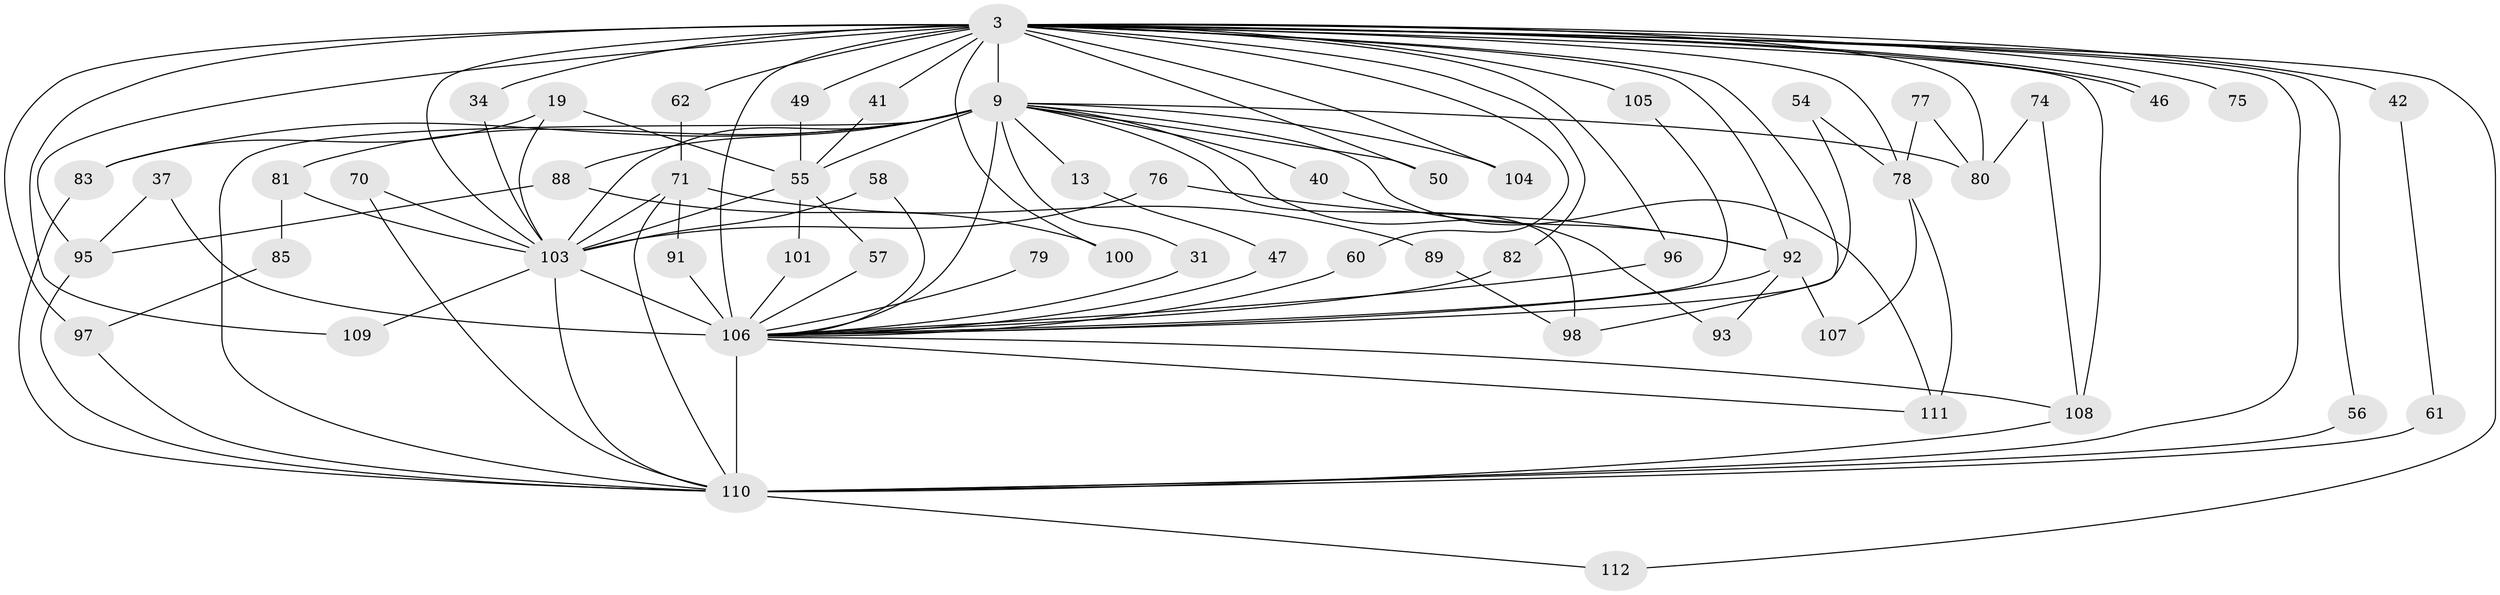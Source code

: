 // original degree distribution, {17: 0.008928571428571428, 24: 0.008928571428571428, 44: 0.008928571428571428, 16: 0.008928571428571428, 15: 0.017857142857142856, 19: 0.017857142857142856, 21: 0.008928571428571428, 18: 0.008928571428571428, 4: 0.125, 6: 0.026785714285714284, 3: 0.17857142857142858, 5: 0.026785714285714284, 9: 0.008928571428571428, 2: 0.5267857142857143, 7: 0.017857142857142856}
// Generated by graph-tools (version 1.1) at 2025/43/03/09/25 04:43:15]
// undirected, 56 vertices, 110 edges
graph export_dot {
graph [start="1"]
  node [color=gray90,style=filled];
  3 [super="+2"];
  9 [super="+7"];
  13;
  19;
  31;
  34;
  37;
  40;
  41;
  42 [super="+18"];
  46;
  47;
  49;
  50;
  54;
  55 [super="+39"];
  56;
  57;
  58;
  60;
  61;
  62;
  70;
  71 [super="+66+17"];
  74;
  75;
  76;
  77;
  78 [super="+51"];
  79;
  80 [super="+53"];
  81 [super="+36"];
  82;
  83 [super="+69"];
  85;
  88;
  89;
  91;
  92 [super="+45"];
  93;
  95 [super="+94+30"];
  96;
  97 [super="+14+90+63"];
  98 [super="+28"];
  100;
  101 [super="+24"];
  103 [super="+65+73+64+10+99"];
  104;
  105;
  106 [super="+86+87"];
  107;
  108 [super="+16+52+43"];
  109;
  110 [super="+72+8"];
  111 [super="+102"];
  112;
  3 -- 9 [weight=4];
  3 -- 34;
  3 -- 41;
  3 -- 46;
  3 -- 46;
  3 -- 49;
  3 -- 50;
  3 -- 56;
  3 -- 60;
  3 -- 62;
  3 -- 75 [weight=2];
  3 -- 78 [weight=3];
  3 -- 80 [weight=2];
  3 -- 82;
  3 -- 96;
  3 -- 97 [weight=5];
  3 -- 105;
  3 -- 106 [weight=9];
  3 -- 112;
  3 -- 42 [weight=3];
  3 -- 98;
  3 -- 100;
  3 -- 104;
  3 -- 109;
  3 -- 92 [weight=2];
  3 -- 103 [weight=8];
  3 -- 95 [weight=2];
  3 -- 108 [weight=4];
  3 -- 110 [weight=5];
  9 -- 13 [weight=2];
  9 -- 31;
  9 -- 50;
  9 -- 55 [weight=2];
  9 -- 88 [weight=2];
  9 -- 98 [weight=2];
  9 -- 104;
  9 -- 83;
  9 -- 93;
  9 -- 40;
  9 -- 81;
  9 -- 80;
  9 -- 106 [weight=6];
  9 -- 103 [weight=6];
  9 -- 111;
  9 -- 110 [weight=4];
  13 -- 47;
  19 -- 55;
  19 -- 83;
  19 -- 103 [weight=2];
  31 -- 106;
  34 -- 103;
  37 -- 106;
  37 -- 95;
  40 -- 92;
  41 -- 55;
  42 -- 61;
  47 -- 106;
  49 -- 55;
  54 -- 78;
  54 -- 106;
  55 -- 57;
  55 -- 101;
  55 -- 103;
  56 -- 110;
  57 -- 106;
  58 -- 106;
  58 -- 103;
  60 -- 106;
  61 -- 110;
  62 -- 71;
  70 -- 103;
  70 -- 110;
  71 -- 89;
  71 -- 91;
  71 -- 103 [weight=3];
  71 -- 110;
  74 -- 80;
  74 -- 108;
  76 -- 92;
  76 -- 103;
  77 -- 80;
  77 -- 78;
  78 -- 107;
  78 -- 111;
  79 -- 106 [weight=2];
  81 -- 85;
  81 -- 103 [weight=2];
  82 -- 106;
  83 -- 110;
  85 -- 97;
  88 -- 100;
  88 -- 95;
  89 -- 98;
  91 -- 106;
  92 -- 107;
  92 -- 93;
  92 -- 106 [weight=2];
  95 -- 110;
  96 -- 106;
  97 -- 110;
  101 -- 106 [weight=2];
  103 -- 106 [weight=10];
  103 -- 109;
  103 -- 110 [weight=5];
  105 -- 106;
  106 -- 111;
  106 -- 108 [weight=2];
  106 -- 110 [weight=7];
  108 -- 110;
  110 -- 112;
}
